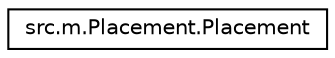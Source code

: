 digraph "Graphical Class Hierarchy"
{
  edge [fontname="Helvetica",fontsize="10",labelfontname="Helvetica",labelfontsize="10"];
  node [fontname="Helvetica",fontsize="10",shape=record];
  rankdir="LR";
  Node1 [label="src.m.Placement.Placement",height=0.2,width=0.4,color="black", fillcolor="white", style="filled",URL="$classsrc_1_1m_1_1_placement_1_1_placement.html"];
}
